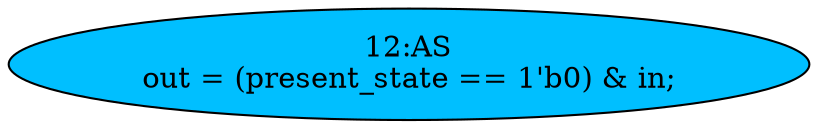 strict digraph "" {
	node [label="\N"];
	"12:AS"	[ast="<pyverilog.vparser.ast.Assign object at 0x7f2f147cbe90>",
		def_var="['out']",
		fillcolor=deepskyblue,
		label="12:AS
out = (present_state == 1'b0) & in;",
		statements="[]",
		style=filled,
		typ=Assign,
		use_var="['present_state', 'in']"];
}
